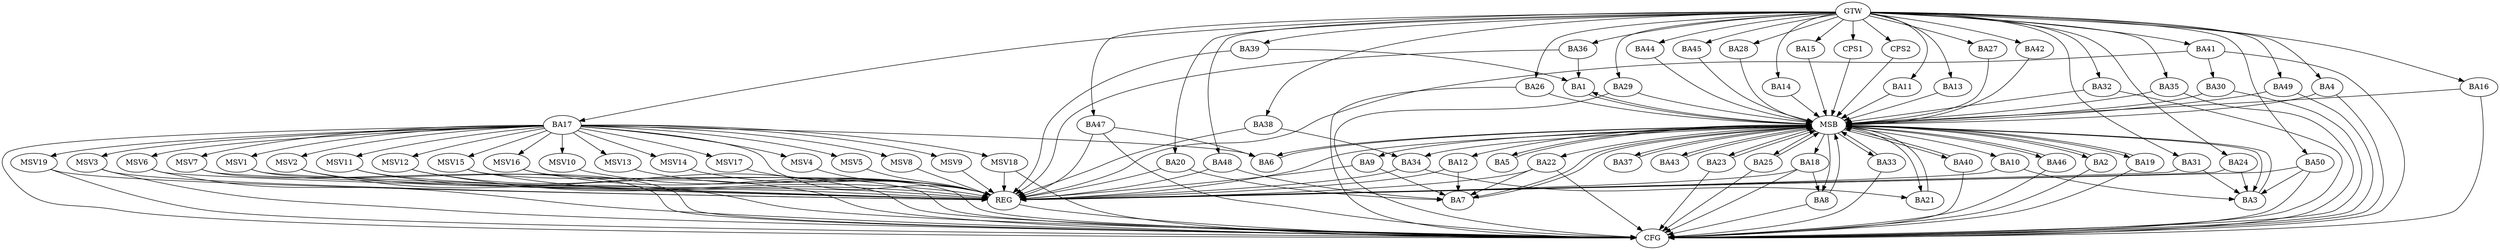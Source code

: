strict digraph G {
  BA1 [ label="BA1" ];
  BA2 [ label="BA2" ];
  BA3 [ label="BA3" ];
  BA4 [ label="BA4" ];
  BA5 [ label="BA5" ];
  BA6 [ label="BA6" ];
  BA7 [ label="BA7" ];
  BA8 [ label="BA8" ];
  BA9 [ label="BA9" ];
  BA10 [ label="BA10" ];
  BA11 [ label="BA11" ];
  BA12 [ label="BA12" ];
  BA13 [ label="BA13" ];
  BA14 [ label="BA14" ];
  BA15 [ label="BA15" ];
  BA16 [ label="BA16" ];
  BA17 [ label="BA17" ];
  BA18 [ label="BA18" ];
  BA19 [ label="BA19" ];
  BA20 [ label="BA20" ];
  BA21 [ label="BA21" ];
  BA22 [ label="BA22" ];
  BA23 [ label="BA23" ];
  BA24 [ label="BA24" ];
  BA25 [ label="BA25" ];
  BA26 [ label="BA26" ];
  BA27 [ label="BA27" ];
  BA28 [ label="BA28" ];
  BA29 [ label="BA29" ];
  BA30 [ label="BA30" ];
  BA31 [ label="BA31" ];
  BA32 [ label="BA32" ];
  BA33 [ label="BA33" ];
  BA34 [ label="BA34" ];
  BA35 [ label="BA35" ];
  BA36 [ label="BA36" ];
  BA37 [ label="BA37" ];
  BA38 [ label="BA38" ];
  BA39 [ label="BA39" ];
  BA40 [ label="BA40" ];
  BA41 [ label="BA41" ];
  BA42 [ label="BA42" ];
  BA43 [ label="BA43" ];
  BA44 [ label="BA44" ];
  BA45 [ label="BA45" ];
  BA46 [ label="BA46" ];
  BA47 [ label="BA47" ];
  BA48 [ label="BA48" ];
  BA49 [ label="BA49" ];
  BA50 [ label="BA50" ];
  CPS1 [ label="CPS1" ];
  CPS2 [ label="CPS2" ];
  GTW [ label="GTW" ];
  REG [ label="REG" ];
  MSB [ label="MSB" ];
  CFG [ label="CFG" ];
  MSV1 [ label="MSV1" ];
  MSV2 [ label="MSV2" ];
  MSV3 [ label="MSV3" ];
  MSV4 [ label="MSV4" ];
  MSV5 [ label="MSV5" ];
  MSV6 [ label="MSV6" ];
  MSV7 [ label="MSV7" ];
  MSV8 [ label="MSV8" ];
  MSV9 [ label="MSV9" ];
  MSV10 [ label="MSV10" ];
  MSV11 [ label="MSV11" ];
  MSV12 [ label="MSV12" ];
  MSV13 [ label="MSV13" ];
  MSV14 [ label="MSV14" ];
  MSV15 [ label="MSV15" ];
  MSV16 [ label="MSV16" ];
  MSV17 [ label="MSV17" ];
  MSV18 [ label="MSV18" ];
  MSV19 [ label="MSV19" ];
  BA9 -> BA7;
  BA10 -> BA3;
  BA12 -> BA7;
  BA17 -> BA6;
  BA18 -> BA8;
  BA20 -> BA7;
  BA22 -> BA7;
  BA24 -> BA3;
  BA31 -> BA3;
  BA34 -> BA21;
  BA36 -> BA1;
  BA38 -> BA34;
  BA39 -> BA1;
  BA41 -> BA30;
  BA47 -> BA6;
  BA48 -> BA7;
  BA50 -> BA3;
  GTW -> BA4;
  GTW -> BA11;
  GTW -> BA13;
  GTW -> BA14;
  GTW -> BA15;
  GTW -> BA16;
  GTW -> BA17;
  GTW -> BA20;
  GTW -> BA24;
  GTW -> BA26;
  GTW -> BA27;
  GTW -> BA28;
  GTW -> BA29;
  GTW -> BA31;
  GTW -> BA32;
  GTW -> BA35;
  GTW -> BA36;
  GTW -> BA38;
  GTW -> BA39;
  GTW -> BA41;
  GTW -> BA42;
  GTW -> BA44;
  GTW -> BA45;
  GTW -> BA47;
  GTW -> BA48;
  GTW -> BA49;
  GTW -> BA50;
  GTW -> CPS1;
  GTW -> CPS2;
  BA9 -> REG;
  BA10 -> REG;
  BA12 -> REG;
  BA17 -> REG;
  BA18 -> REG;
  BA20 -> REG;
  BA22 -> REG;
  BA24 -> REG;
  BA31 -> REG;
  BA34 -> REG;
  BA36 -> REG;
  BA38 -> REG;
  BA39 -> REG;
  BA41 -> REG;
  BA47 -> REG;
  BA48 -> REG;
  BA50 -> REG;
  BA1 -> MSB;
  MSB -> BA2;
  MSB -> REG;
  BA2 -> MSB;
  MSB -> BA1;
  BA3 -> MSB;
  BA4 -> MSB;
  MSB -> BA3;
  BA5 -> MSB;
  BA6 -> MSB;
  BA7 -> MSB;
  MSB -> BA6;
  BA8 -> MSB;
  MSB -> BA7;
  BA11 -> MSB;
  MSB -> BA9;
  BA13 -> MSB;
  MSB -> BA12;
  BA14 -> MSB;
  BA15 -> MSB;
  BA16 -> MSB;
  BA19 -> MSB;
  BA21 -> MSB;
  BA23 -> MSB;
  BA25 -> MSB;
  BA26 -> MSB;
  BA27 -> MSB;
  MSB -> BA21;
  BA28 -> MSB;
  MSB -> BA8;
  BA29 -> MSB;
  BA30 -> MSB;
  BA32 -> MSB;
  MSB -> BA23;
  BA33 -> MSB;
  BA35 -> MSB;
  MSB -> BA25;
  BA37 -> MSB;
  BA40 -> MSB;
  MSB -> BA37;
  BA42 -> MSB;
  BA43 -> MSB;
  BA44 -> MSB;
  MSB -> BA43;
  BA45 -> MSB;
  MSB -> BA10;
  BA46 -> MSB;
  MSB -> BA33;
  BA49 -> MSB;
  CPS1 -> MSB;
  MSB -> BA34;
  MSB -> BA40;
  MSB -> BA5;
  CPS2 -> MSB;
  MSB -> BA18;
  MSB -> BA22;
  MSB -> BA46;
  MSB -> BA19;
  BA25 -> CFG;
  BA2 -> CFG;
  BA4 -> CFG;
  BA17 -> CFG;
  BA40 -> CFG;
  BA32 -> CFG;
  BA22 -> CFG;
  BA23 -> CFG;
  BA29 -> CFG;
  BA49 -> CFG;
  BA33 -> CFG;
  BA26 -> CFG;
  BA19 -> CFG;
  BA35 -> CFG;
  BA30 -> CFG;
  BA41 -> CFG;
  BA16 -> CFG;
  BA18 -> CFG;
  BA47 -> CFG;
  BA8 -> CFG;
  BA46 -> CFG;
  BA50 -> CFG;
  REG -> CFG;
  BA17 -> MSV1;
  BA17 -> MSV2;
  MSV1 -> REG;
  MSV1 -> CFG;
  MSV2 -> REG;
  MSV2 -> CFG;
  BA17 -> MSV3;
  BA17 -> MSV4;
  BA17 -> MSV5;
  BA17 -> MSV6;
  MSV3 -> REG;
  MSV3 -> CFG;
  MSV4 -> REG;
  MSV5 -> REG;
  MSV6 -> REG;
  MSV6 -> CFG;
  BA17 -> MSV7;
  MSV7 -> REG;
  MSV7 -> CFG;
  BA17 -> MSV8;
  MSV8 -> REG;
  BA17 -> MSV9;
  BA17 -> MSV10;
  MSV9 -> REG;
  MSV10 -> REG;
  BA17 -> MSV11;
  BA17 -> MSV12;
  BA17 -> MSV13;
  BA17 -> MSV14;
  BA17 -> MSV15;
  BA17 -> MSV16;
  MSV11 -> REG;
  MSV11 -> CFG;
  MSV12 -> REG;
  MSV12 -> CFG;
  MSV13 -> REG;
  MSV14 -> REG;
  MSV15 -> REG;
  MSV15 -> CFG;
  MSV16 -> REG;
  MSV16 -> CFG;
  BA17 -> MSV17;
  BA17 -> MSV18;
  BA17 -> MSV19;
  MSV17 -> REG;
  MSV18 -> REG;
  MSV18 -> CFG;
  MSV19 -> REG;
  MSV19 -> CFG;
}

